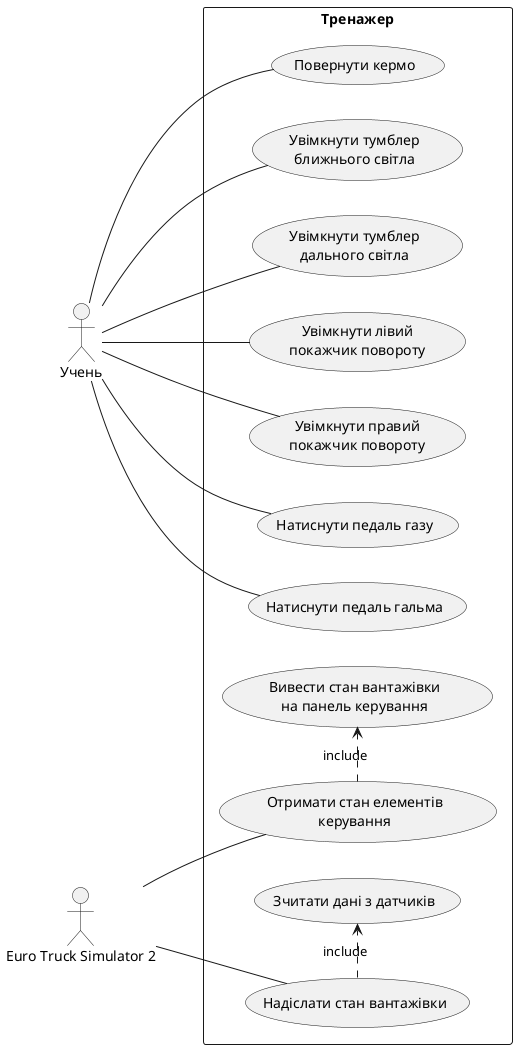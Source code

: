 @startuml use-case_diagram

left to right direction

actor Trainee as "Учень"
actor ETS2 as "Euro Truck Simulator 2"

rectangle Trainer as "Тренажер" {
    usecase wheel as "Повернути кермо"
    usecase lowbeam as "Увімкнути тумблер
    ближнього світла" 
    usecase highbeam as "Увімкнути тумблер
    дального світла"
    usecase leftBlinker as "Увімкнути лівий
    покажчик повороту"
    usecase rightBlinker as "Увімкнути правий
    покажчик повороту"
    usecase accelerate as "Натиснути педаль газу"
    usecase brake as "Натиснути педаль гальма" 
    usecase readValues as "Зчитати дані з датчиків"
    usecase receiveData as "Отримати cтан елементів
    керування" 
    usecase sendData as "Надіслати стан вантажівки"
    usecase printData as "Вивести стан вантажівки
    на панель керування"
}

Trainee -- wheel
Trainee -- lowbeam
Trainee -- highbeam
Trainee -- leftBlinker
Trainee -- rightBlinker
Trainee -- accelerate
Trainee -- brake

receiveData .> printData : include
sendData .> readValues : include

ETS2 -- receiveData
ETS2 -- sendData

@enduml